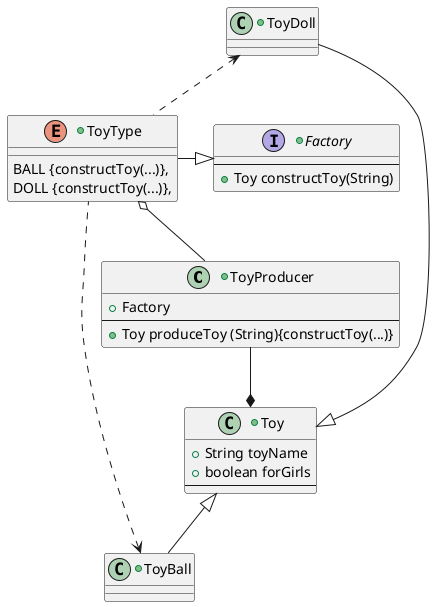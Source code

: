 @startuml

+class ToyProducer{
        +{field} Factory
    --
        +{method} Toy produceToy (String){constructToy(...)}
}

+class Toy{
        +{field} String toyName
        +{field} boolean forGirls
    --
}

+class ToyBall extends Toy{
}

+class ToyDoll extends Toy{
}

+interface Factory{
    --
        +{method} Toy constructToy(String)
}

+enum ToyType{
BALL {constructToy(...)},
DOLL {constructToy(...)},
}

ToyProducer -down-* Toy

ToyProducer -up-o ToyType
ToyType -right-|> Factory
ToyType .up.> ToyBall
ToyType .up.> ToyDoll

@enduml
